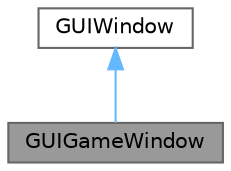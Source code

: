 digraph "GUIGameWindow"
{
 // LATEX_PDF_SIZE
  bgcolor="transparent";
  edge [fontname=Helvetica,fontsize=10,labelfontname=Helvetica,labelfontsize=10];
  node [fontname=Helvetica,fontsize=10,shape=box,height=0.2,width=0.4];
  Node1 [id="Node000001",label="GUIGameWindow",height=0.2,width=0.4,color="gray40", fillcolor="grey60", style="filled", fontcolor="black",tooltip="Class representing the GUI game window."];
  Node2 -> Node1 [id="edge1_Node000001_Node000002",dir="back",color="steelblue1",style="solid",tooltip=" "];
  Node2 [id="Node000002",label="GUIWindow",height=0.2,width=0.4,color="gray40", fillcolor="white", style="filled",URL="$class_g_u_i_window.html",tooltip="This class represents a GUI window."];
}

